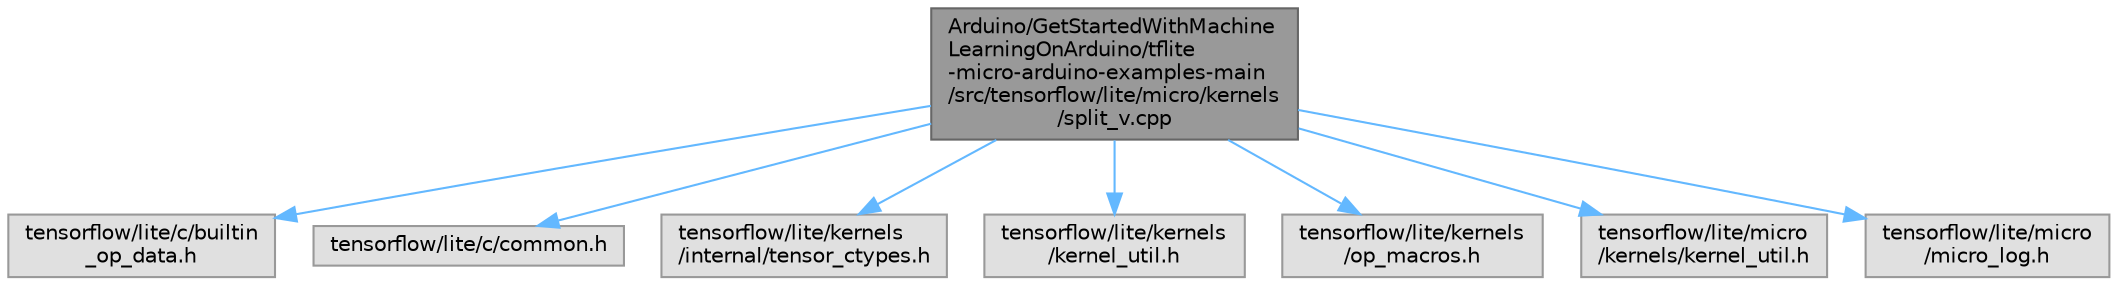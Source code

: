 digraph "Arduino/GetStartedWithMachineLearningOnArduino/tflite-micro-arduino-examples-main/src/tensorflow/lite/micro/kernels/split_v.cpp"
{
 // LATEX_PDF_SIZE
  bgcolor="transparent";
  edge [fontname=Helvetica,fontsize=10,labelfontname=Helvetica,labelfontsize=10];
  node [fontname=Helvetica,fontsize=10,shape=box,height=0.2,width=0.4];
  Node1 [id="Node000001",label="Arduino/GetStartedWithMachine\lLearningOnArduino/tflite\l-micro-arduino-examples-main\l/src/tensorflow/lite/micro/kernels\l/split_v.cpp",height=0.2,width=0.4,color="gray40", fillcolor="grey60", style="filled", fontcolor="black",tooltip=" "];
  Node1 -> Node2 [id="edge8_Node000001_Node000002",color="steelblue1",style="solid",tooltip=" "];
  Node2 [id="Node000002",label="tensorflow/lite/c/builtin\l_op_data.h",height=0.2,width=0.4,color="grey60", fillcolor="#E0E0E0", style="filled",tooltip=" "];
  Node1 -> Node3 [id="edge9_Node000001_Node000003",color="steelblue1",style="solid",tooltip=" "];
  Node3 [id="Node000003",label="tensorflow/lite/c/common.h",height=0.2,width=0.4,color="grey60", fillcolor="#E0E0E0", style="filled",tooltip=" "];
  Node1 -> Node4 [id="edge10_Node000001_Node000004",color="steelblue1",style="solid",tooltip=" "];
  Node4 [id="Node000004",label="tensorflow/lite/kernels\l/internal/tensor_ctypes.h",height=0.2,width=0.4,color="grey60", fillcolor="#E0E0E0", style="filled",tooltip=" "];
  Node1 -> Node5 [id="edge11_Node000001_Node000005",color="steelblue1",style="solid",tooltip=" "];
  Node5 [id="Node000005",label="tensorflow/lite/kernels\l/kernel_util.h",height=0.2,width=0.4,color="grey60", fillcolor="#E0E0E0", style="filled",tooltip=" "];
  Node1 -> Node6 [id="edge12_Node000001_Node000006",color="steelblue1",style="solid",tooltip=" "];
  Node6 [id="Node000006",label="tensorflow/lite/kernels\l/op_macros.h",height=0.2,width=0.4,color="grey60", fillcolor="#E0E0E0", style="filled",tooltip=" "];
  Node1 -> Node7 [id="edge13_Node000001_Node000007",color="steelblue1",style="solid",tooltip=" "];
  Node7 [id="Node000007",label="tensorflow/lite/micro\l/kernels/kernel_util.h",height=0.2,width=0.4,color="grey60", fillcolor="#E0E0E0", style="filled",tooltip=" "];
  Node1 -> Node8 [id="edge14_Node000001_Node000008",color="steelblue1",style="solid",tooltip=" "];
  Node8 [id="Node000008",label="tensorflow/lite/micro\l/micro_log.h",height=0.2,width=0.4,color="grey60", fillcolor="#E0E0E0", style="filled",tooltip=" "];
}
